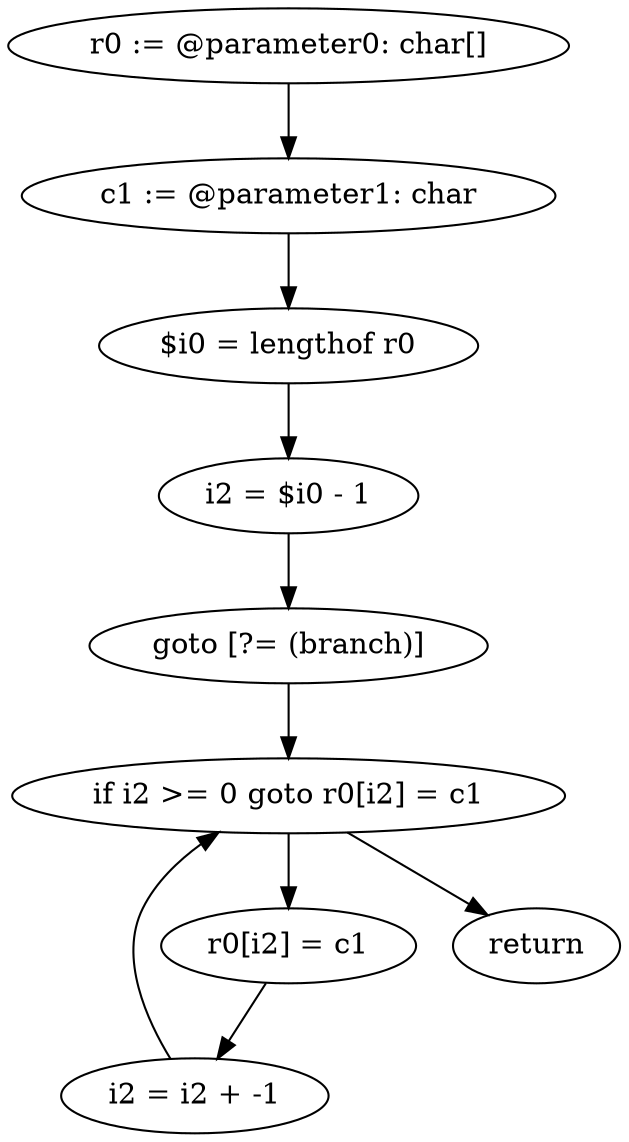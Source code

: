 digraph "unitGraph" {
    "r0 := @parameter0: char[]"
    "c1 := @parameter1: char"
    "$i0 = lengthof r0"
    "i2 = $i0 - 1"
    "goto [?= (branch)]"
    "r0[i2] = c1"
    "i2 = i2 + -1"
    "if i2 >= 0 goto r0[i2] = c1"
    "return"
    "r0 := @parameter0: char[]"->"c1 := @parameter1: char";
    "c1 := @parameter1: char"->"$i0 = lengthof r0";
    "$i0 = lengthof r0"->"i2 = $i0 - 1";
    "i2 = $i0 - 1"->"goto [?= (branch)]";
    "goto [?= (branch)]"->"if i2 >= 0 goto r0[i2] = c1";
    "r0[i2] = c1"->"i2 = i2 + -1";
    "i2 = i2 + -1"->"if i2 >= 0 goto r0[i2] = c1";
    "if i2 >= 0 goto r0[i2] = c1"->"return";
    "if i2 >= 0 goto r0[i2] = c1"->"r0[i2] = c1";
}

